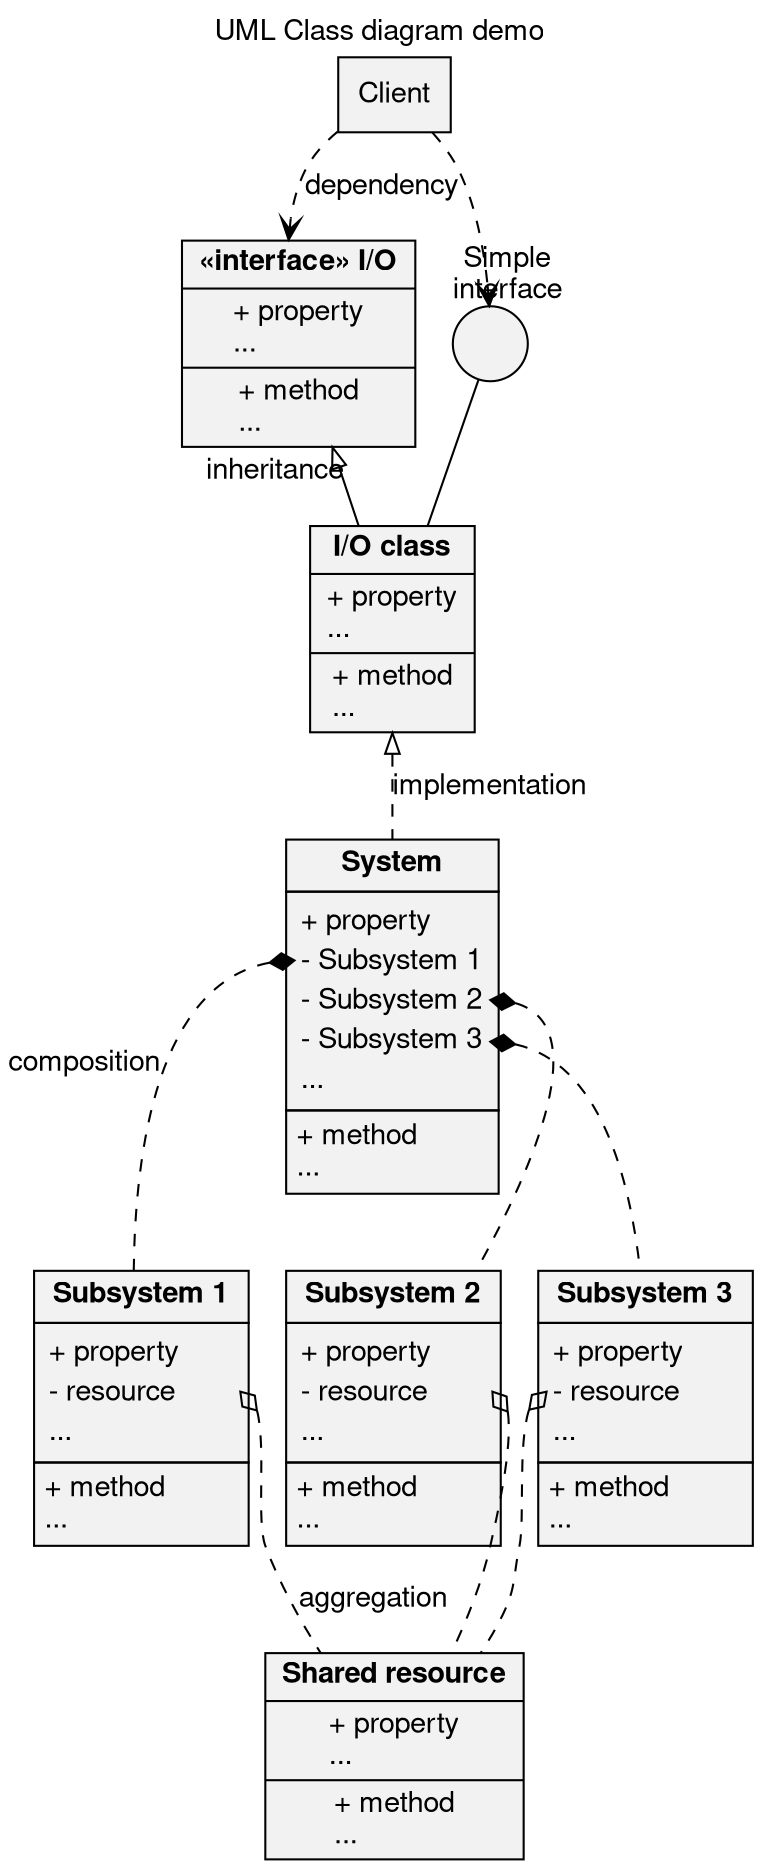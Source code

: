 digraph UML_Class_diagram {
	graph [
		label="UML Class diagram demo"
		labelloc="t"
		fontname="Helvetica,Arial,sans-serif"
	]
	node [
		fontname="Helvetica,Arial,sans-serif"
		shape=record
		style=filled
		fillcolor=gray95
	]
	edge [fontname="Helvetica,Arial,sans-serif"]
	edge [arrowhead=vee style=dashed]
	Client -> Interface1 [label=dependency]
	Client -> Interface2

	edge [dir=back arrowtail=empty style=""]
	Interface1 -> Class1 [xlabel=inheritance]
	Interface2 -> Class1 [dir=none]
	Interface2 [label="" xlabel="Simple\ninterface" shape=circle]

	Interface1[label = <{<b>«interface» I/O</b> | + property<br align="left"/>...<br align="left"/>|+ method<br align="left"/>...<br align="left"/>}>]
	Class1[label = <{<b>I/O class</b> | + property<br align="left"/>...<br align="left"/>|+ method<br align="left"/>...<br align="left"/>}>]
	edge [dir=back arrowtail=empty style=dashed]
	Class1 -> System_1 [label=implementation]
	System_1 [
		shape=plain
		label=<<table border="0" cellborder="1" cellspacing="0" cellpadding="4">
			<tr> <td> <b>System</b> </td> </tr>
			<tr> <td>
				<table border="0" cellborder="0" cellspacing="0" >
					<tr> <td align="left" >+ property</td> </tr>
					<tr> <td port="ss1" align="left" >- Subsystem 1</td> </tr>
					<tr> <td port="ss2" align="left" >- Subsystem 2</td> </tr>
					<tr> <td port="ss3" align="left" >- Subsystem 3</td> </tr>
					<tr> <td align="left">...</td> </tr>
				</table>
			</td> </tr>
			<tr> <td align="left">+ method<br/>...<br align="left"/></td> </tr>
		</table>>
	]

	edge [dir=back arrowtail=diamond]
	System_1:ss1 -> Subsystem_1 [xlabel="composition"]

	Subsystem_1 [
		shape=plain
		label=<<table border="0" cellborder="1" cellspacing="0" cellpadding="4">
			<tr> <td> <b>Subsystem 1</b> </td> </tr>
			<tr> <td>
				<table border="0" cellborder="0" cellspacing="0" >
					<tr> <td align="left">+ property</td> </tr>
					<tr> <td align="left" port="r1">- resource</td> </tr>
					<tr> <td align="left">...</td> </tr>
				</table>
				</td> </tr>
			<tr> <td align="left">
				+ method<br/>
				...<br align="left"/>
			</td> </tr>
		</table>>
	]
	Subsystem_2 [
		shape=plain
		label=<<table border="0" cellborder="1" cellspacing="0" cellpadding="4">
			<tr> <td> <b>Subsystem 2</b> </td> </tr>
			<tr> <td>
				<table align="left" border="0" cellborder="0" cellspacing="0" >
					<tr> <td align="left">+ property</td> </tr>
					<tr> <td align="left" port="r1">- resource</td> </tr>
					<tr> <td align="left">...</td> </tr>
				</table>
				</td> </tr>
			<tr> <td align="left">
				+ method<br/>
				...<br align="left"/>
			</td> </tr>
		</table>>
	]
	Subsystem_3 [
		shape=plain
		label=<<table border="0" cellborder="1" cellspacing="0" cellpadding="4">
			<tr> <td> <b>Subsystem 3</b> </td> </tr>
			<tr> <td>
				<table border="0" cellborder="0" cellspacing="0" >
					<tr> <td align="left">+ property</td> </tr>
					<tr> <td align="left" port="r1">- resource</td> </tr>
					<tr> <td align="left">...</td> </tr>
				</table>
				</td> </tr>
			<tr> <td align="left">
				+ method<br/>
				...<br align="left"/>
			</td> </tr>
		</table>>
	]
	System_1:ss2 -> Subsystem_2;
	System_1:ss3 -> Subsystem_3;

	edge [xdir=back arrowtail=odiamond]
	Subsystem_1:r1 -> "Shared resource" [label=aggregation]
	Subsystem_2:r1 -> "Shared resource"
	Subsystem_3:r1 -> "Shared resource"
	"Shared resource" [
		label = <{
			<b>Shared resource</b>
			|
				+ property<br align="left"/>
				...<br align="left"/>
			|
				+ method<br align="left"/>
				...<br align="left"/>
			}>
	]
}
